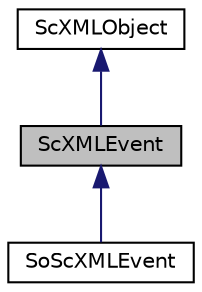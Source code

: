 digraph "ScXMLEvent"
{
 // LATEX_PDF_SIZE
  edge [fontname="Helvetica",fontsize="10",labelfontname="Helvetica",labelfontsize="10"];
  node [fontname="Helvetica",fontsize="10",shape=record];
  Node1 [label="ScXMLEvent",height=0.2,width=0.4,color="black", fillcolor="grey75", style="filled", fontcolor="black",tooltip="Base class for events sent to SCXML state machines."];
  Node2 -> Node1 [dir="back",color="midnightblue",fontsize="10",style="solid",fontname="Helvetica"];
  Node2 [label="ScXMLObject",height=0.2,width=0.4,color="black", fillcolor="white", style="filled",URL="$classScXMLObject.html",tooltip="Base class for all SCXML objects."];
  Node1 -> Node3 [dir="back",color="midnightblue",fontsize="10",style="solid",fontname="Helvetica"];
  Node3 [label="SoScXMLEvent",height=0.2,width=0.4,color="black", fillcolor="white", style="filled",URL="$classSoScXMLEvent.html",tooltip="Adds an SoEvent holder to the ScXMLEvent base."];
}
